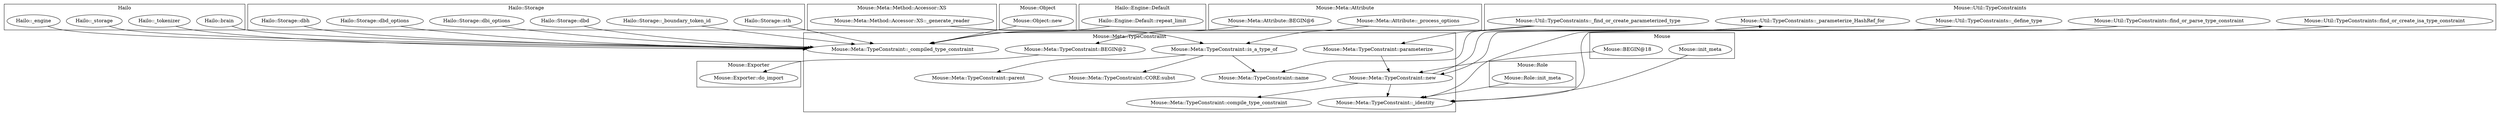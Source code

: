 digraph {
graph [overlap=false]
subgraph cluster_Mouse_Meta_Attribute {
	label="Mouse::Meta::Attribute";
	"Mouse::Meta::Attribute::_process_options";
	"Mouse::Meta::Attribute::BEGIN@6";
}
subgraph cluster_Mouse_Meta_TypeConstraint {
	label="Mouse::Meta::TypeConstraint";
	"Mouse::Meta::TypeConstraint::_compiled_type_constraint";
	"Mouse::Meta::TypeConstraint::parent";
	"Mouse::Meta::TypeConstraint::compile_type_constraint";
	"Mouse::Meta::TypeConstraint::BEGIN@2";
	"Mouse::Meta::TypeConstraint::CORE:subst";
	"Mouse::Meta::TypeConstraint::_identity";
	"Mouse::Meta::TypeConstraint::name";
	"Mouse::Meta::TypeConstraint::is_a_type_of";
	"Mouse::Meta::TypeConstraint::parameterize";
	"Mouse::Meta::TypeConstraint::new";
}
subgraph cluster_Mouse_Util_TypeConstraints {
	label="Mouse::Util::TypeConstraints";
	"Mouse::Util::TypeConstraints::_find_or_create_parameterized_type";
	"Mouse::Util::TypeConstraints::_parameterize_HashRef_for";
	"Mouse::Util::TypeConstraints::_define_type";
	"Mouse::Util::TypeConstraints::find_or_create_isa_type_constraint";
	"Mouse::Util::TypeConstraints::find_or_parse_type_constraint";
}
subgraph cluster_Hailo {
	label="Hailo";
	"Hailo::brain";
	"Hailo::_tokenizer";
	"Hailo::_storage";
	"Hailo::_engine";
}
subgraph cluster_Hailo_Storage {
	label="Hailo::Storage";
	"Hailo::Storage::dbd_options";
	"Hailo::Storage::dbh";
	"Hailo::Storage::sth";
	"Hailo::Storage::_boundary_token_id";
	"Hailo::Storage::dbd";
	"Hailo::Storage::dbi_options";
}
subgraph cluster_Mouse_Meta_Method_Accessor_XS {
	label="Mouse::Meta::Method::Accessor::XS";
	"Mouse::Meta::Method::Accessor::XS::_generate_reader";
}
subgraph cluster_Mouse {
	label="Mouse";
	"Mouse::BEGIN@18";
	"Mouse::init_meta";
}
subgraph cluster_Mouse_Object {
	label="Mouse::Object";
	"Mouse::Object::new";
}
subgraph cluster_Mouse_Role {
	label="Mouse::Role";
	"Mouse::Role::init_meta";
}
subgraph cluster_Mouse_Exporter {
	label="Mouse::Exporter";
	"Mouse::Exporter::do_import";
}
subgraph cluster_Hailo_Engine_Default {
	label="Hailo::Engine::Default";
	"Hailo::Engine::Default::repeat_limit";
}
"Mouse::Meta::TypeConstraint::new" -> "Mouse::Meta::TypeConstraint::compile_type_constraint";
"Mouse::Meta::TypeConstraint::is_a_type_of" -> "Mouse::Meta::TypeConstraint::CORE:subst";
"Mouse::Util::TypeConstraints::_find_or_create_parameterized_type" -> "Mouse::Meta::TypeConstraint::parameterize";
"Mouse::Meta::TypeConstraint::is_a_type_of" -> "Mouse::Meta::TypeConstraint::parent";
"Hailo::Storage::sth" -> "Mouse::Meta::TypeConstraint::_compiled_type_constraint";
"Hailo::Storage::dbh" -> "Mouse::Meta::TypeConstraint::_compiled_type_constraint";
"Hailo::Storage::_boundary_token_id" -> "Mouse::Meta::TypeConstraint::_compiled_type_constraint";
"Hailo::Storage::dbi_options" -> "Mouse::Meta::TypeConstraint::_compiled_type_constraint";
"Hailo::Storage::dbd" -> "Mouse::Meta::TypeConstraint::_compiled_type_constraint";
"Mouse::Object::new" -> "Mouse::Meta::TypeConstraint::_compiled_type_constraint";
"Mouse::Util::TypeConstraints::_parameterize_HashRef_for" -> "Mouse::Meta::TypeConstraint::_compiled_type_constraint";
"Hailo::Storage::dbd_options" -> "Mouse::Meta::TypeConstraint::_compiled_type_constraint";
"Hailo::Engine::Default::repeat_limit" -> "Mouse::Meta::TypeConstraint::_compiled_type_constraint";
"Hailo::brain" -> "Mouse::Meta::TypeConstraint::_compiled_type_constraint";
"Hailo::_engine" -> "Mouse::Meta::TypeConstraint::_compiled_type_constraint";
"Hailo::_storage" -> "Mouse::Meta::TypeConstraint::_compiled_type_constraint";
"Hailo::_tokenizer" -> "Mouse::Meta::TypeConstraint::_compiled_type_constraint";
"Mouse::Util::TypeConstraints::_find_or_create_parameterized_type" -> "Mouse::Meta::TypeConstraint::name";
"Mouse::Meta::TypeConstraint::is_a_type_of" -> "Mouse::Meta::TypeConstraint::name";
"Mouse::Meta::Method::Accessor::XS::_generate_reader" -> "Mouse::Meta::TypeConstraint::is_a_type_of";
"Mouse::Meta::Attribute::_process_options" -> "Mouse::Meta::TypeConstraint::is_a_type_of";
"Mouse::Meta::Attribute::BEGIN@6" -> "Mouse::Meta::TypeConstraint::BEGIN@2";
"Mouse::Meta::TypeConstraint::new" -> "Mouse::Util::TypeConstraints::_parameterize_HashRef_for";
"Mouse::Meta::TypeConstraint::BEGIN@2" -> "Mouse::Exporter::do_import";
"Mouse::Role::init_meta" -> "Mouse::Meta::TypeConstraint::_identity";
"Mouse::Util::TypeConstraints::find_or_create_isa_type_constraint" -> "Mouse::Meta::TypeConstraint::_identity";
"Mouse::Util::TypeConstraints::find_or_parse_type_constraint" -> "Mouse::Meta::TypeConstraint::_identity";
"Mouse::Meta::TypeConstraint::new" -> "Mouse::Meta::TypeConstraint::_identity";
"Mouse::init_meta" -> "Mouse::Meta::TypeConstraint::_identity";
"Mouse::Util::TypeConstraints::_define_type" -> "Mouse::Meta::TypeConstraint::new";
"Mouse::Meta::TypeConstraint::parameterize" -> "Mouse::Meta::TypeConstraint::new";
"Mouse::BEGIN@18" -> "Mouse::Meta::TypeConstraint::new";
}
